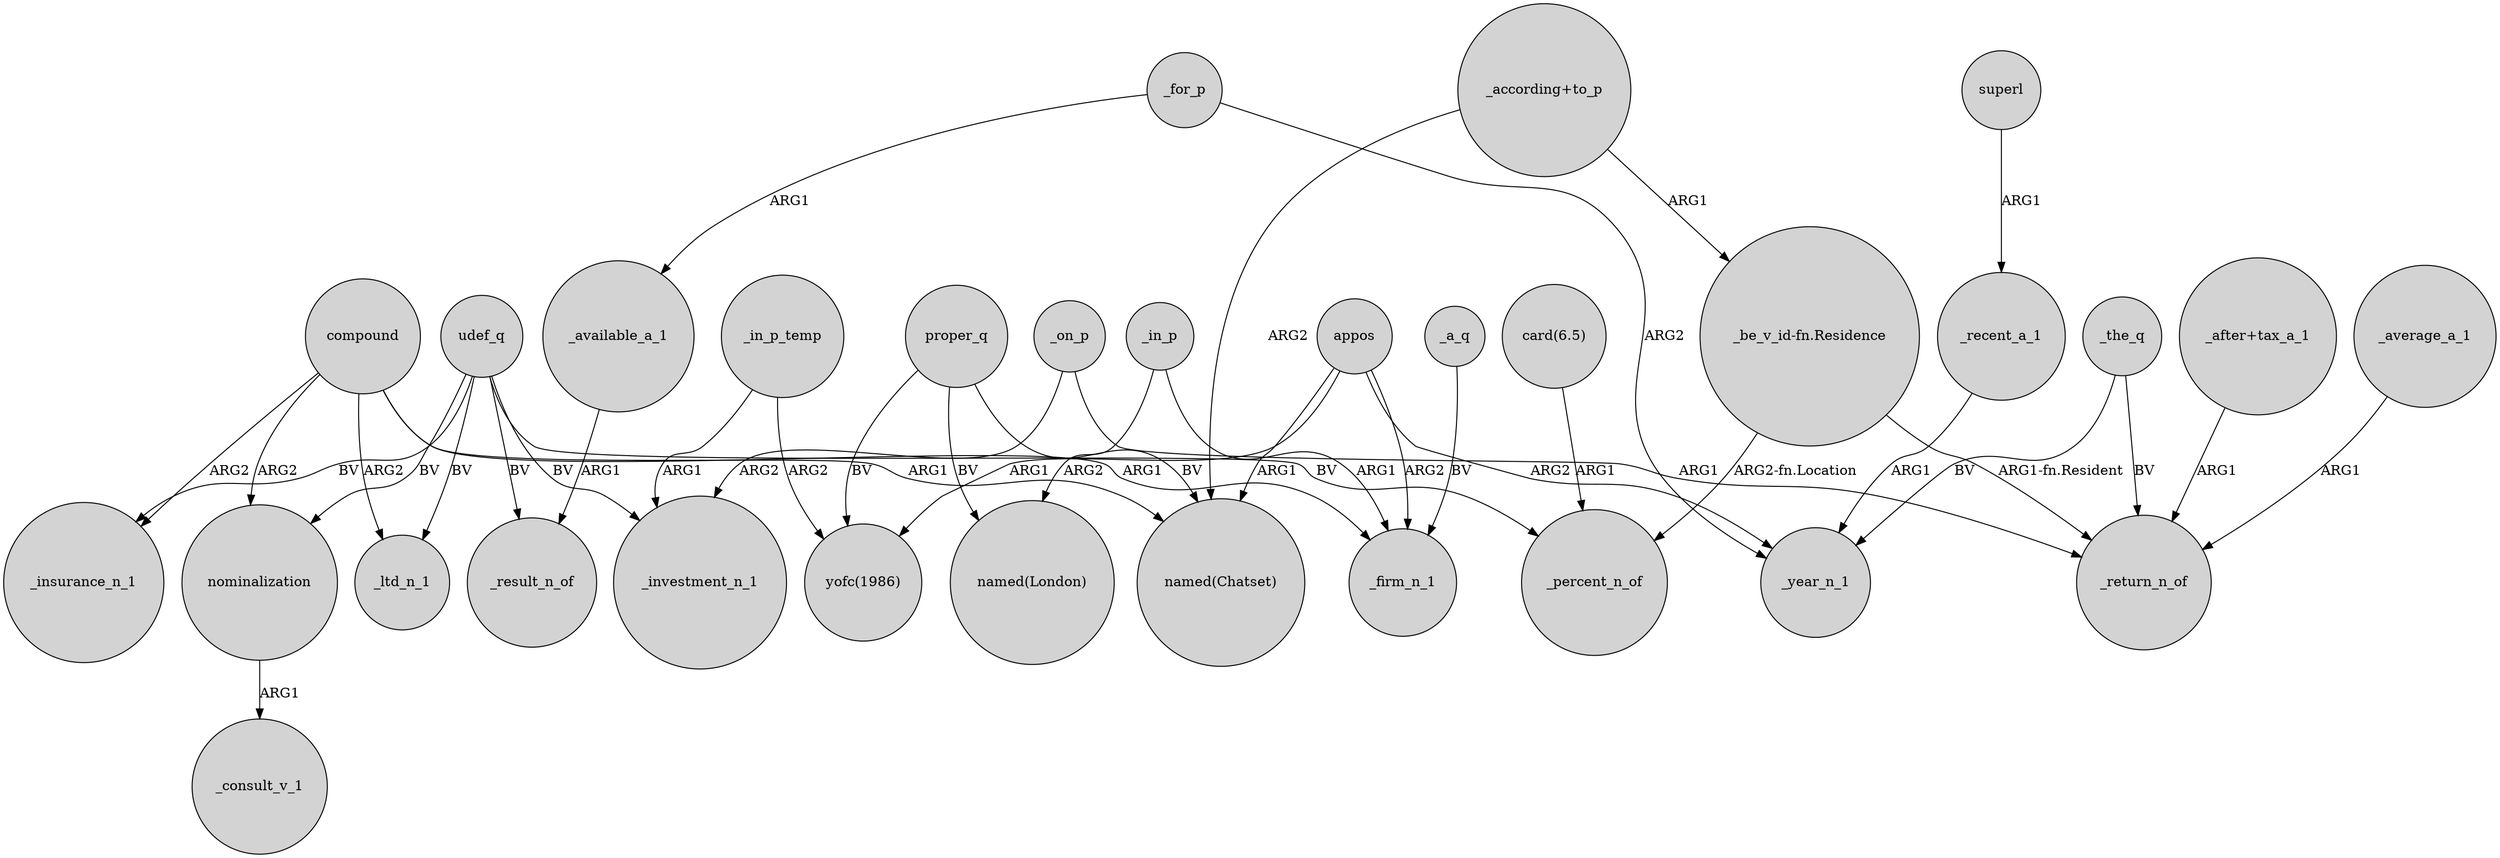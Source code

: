 digraph {
	node [shape=circle style=filled]
	proper_q -> "named(Chatset)" [label=BV]
	udef_q -> _insurance_n_1 [label=BV]
	"_after+tax_a_1" -> _return_n_of [label=ARG1]
	_in_p -> "named(London)" [label=ARG2]
	_in_p -> _firm_n_1 [label=ARG1]
	_on_p -> _investment_n_1 [label=ARG2]
	_in_p_temp -> "yofc(1986)" [label=ARG2]
	proper_q -> "yofc(1986)" [label=BV]
	compound -> "named(Chatset)" [label=ARG1]
	_the_q -> _return_n_of [label=BV]
	_recent_a_1 -> _year_n_1 [label=ARG1]
	udef_q -> nominalization [label=BV]
	appos -> _firm_n_1 [label=ARG2]
	_on_p -> _return_n_of [label=ARG1]
	"_according+to_p" -> "_be_v_id-fn.Residence" [label=ARG1]
	_for_p -> _available_a_1 [label=ARG1]
	compound -> nominalization [label=ARG2]
	nominalization -> _consult_v_1 [label=ARG1]
	udef_q -> _percent_n_of [label=BV]
	_the_q -> _year_n_1 [label=BV]
	"_according+to_p" -> "named(Chatset)" [label=ARG2]
	udef_q -> _investment_n_1 [label=BV]
	_available_a_1 -> _result_n_of [label=ARG1]
	_a_q -> _firm_n_1 [label=BV]
	compound -> _insurance_n_1 [label=ARG2]
	compound -> _ltd_n_1 [label=ARG2]
	compound -> _firm_n_1 [label=ARG1]
	appos -> _year_n_1 [label=ARG2]
	proper_q -> "named(London)" [label=BV]
	superl -> _recent_a_1 [label=ARG1]
	"_be_v_id-fn.Residence" -> _return_n_of [label="ARG1-fn.Resident"]
	_in_p_temp -> _investment_n_1 [label=ARG1]
	_for_p -> _year_n_1 [label=ARG2]
	_average_a_1 -> _return_n_of [label=ARG1]
	"_be_v_id-fn.Residence" -> _percent_n_of [label="ARG2-fn.Location"]
	appos -> "named(Chatset)" [label=ARG1]
	udef_q -> _ltd_n_1 [label=BV]
	"card(6.5)" -> _percent_n_of [label=ARG1]
	udef_q -> _result_n_of [label=BV]
	appos -> "yofc(1986)" [label=ARG1]
}
